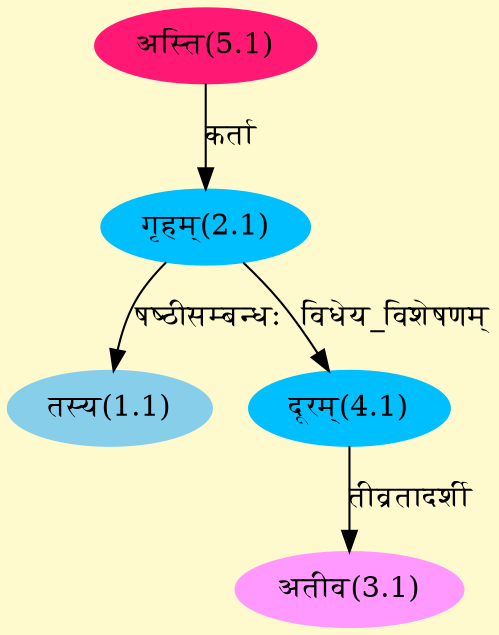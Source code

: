 digraph G{
rankdir=BT;
 compound=true;
 bgcolor="lemonchiffon1";
Node1_1 [style=filled, color="#87CEEB" label = "तस्य(1.1)"]
Node2_1 [style=filled, color="#00BFFF" label = "गृहम्(2.1)"]
Node5_1 [style=filled, color="#FF1975" label = "अस्ति(5.1)"]
Node3_1 [style=filled, color="#FF99FF" label = "अतीव(3.1)"]
Node4_1 [style=filled, color="#00BFFF" label = "दूरम्(4.1)"]
/* Start of Relations section */

Node1_1 -> Node2_1 [  label="षष्ठीसम्बन्धः"  dir="back" ]
Node2_1 -> Node5_1 [  label="कर्ता"  dir="back" ]
Node3_1 -> Node4_1 [  label="तीव्रतादर्शी"  dir="back" ]
Node4_1 -> Node2_1 [  label="विधेय_विशेषणम्"  dir="back" ]
}
